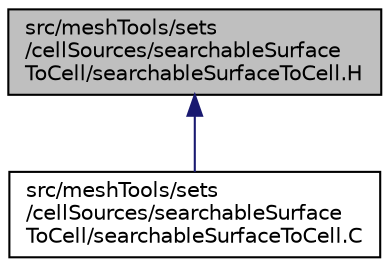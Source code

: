 digraph "src/meshTools/sets/cellSources/searchableSurfaceToCell/searchableSurfaceToCell.H"
{
  bgcolor="transparent";
  edge [fontname="Helvetica",fontsize="10",labelfontname="Helvetica",labelfontsize="10"];
  node [fontname="Helvetica",fontsize="10",shape=record];
  Node1 [label="src/meshTools/sets\l/cellSources/searchableSurface\lToCell/searchableSurfaceToCell.H",height=0.2,width=0.4,color="black", fillcolor="grey75", style="filled" fontcolor="black"];
  Node1 -> Node2 [dir="back",color="midnightblue",fontsize="10",style="solid",fontname="Helvetica"];
  Node2 [label="src/meshTools/sets\l/cellSources/searchableSurface\lToCell/searchableSurfaceToCell.C",height=0.2,width=0.4,color="black",URL="$searchableSurfaceToCell_8C.html"];
}
